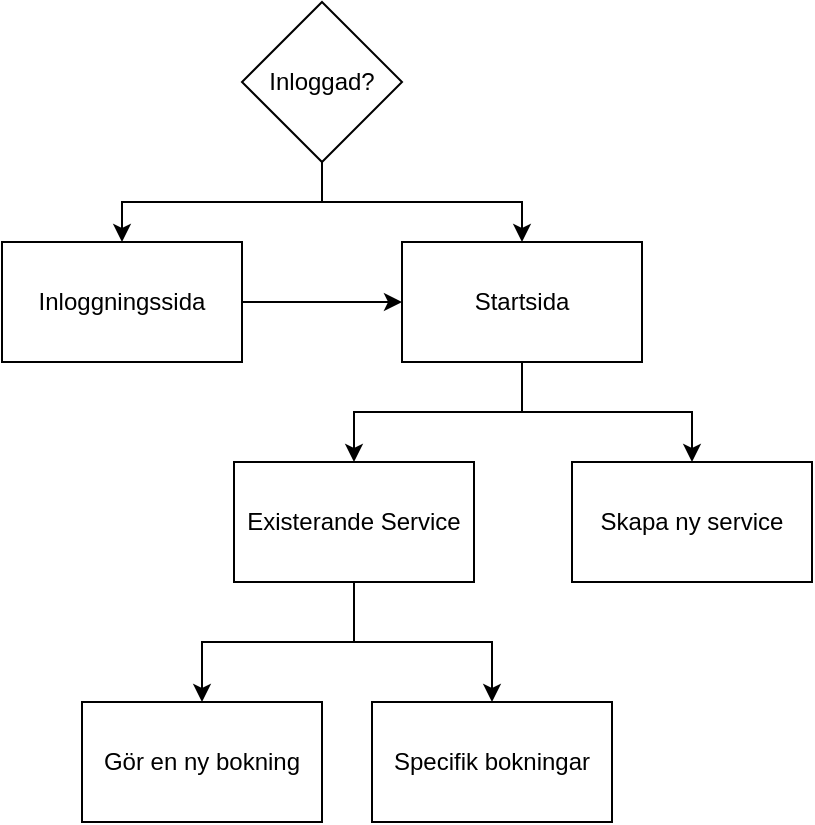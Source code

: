<mxfile version="21.8.2" type="device">
  <diagram id="R2lEEEUBdFMjLlhIrx00" name="Page-1">
    <mxGraphModel dx="1050" dy="534" grid="1" gridSize="10" guides="1" tooltips="1" connect="1" arrows="1" fold="1" page="1" pageScale="1" pageWidth="850" pageHeight="1100" math="0" shadow="0" extFonts="Permanent Marker^https://fonts.googleapis.com/css?family=Permanent+Marker">
      <root>
        <mxCell id="0" />
        <mxCell id="1" parent="0" />
        <mxCell id="27FBeaQJGYEP46KHjfXw-14" style="edgeStyle=orthogonalEdgeStyle;rounded=0;orthogonalLoop=1;jettySize=auto;html=1;entryX=0.5;entryY=0;entryDx=0;entryDy=0;" edge="1" parent="1" source="27FBeaQJGYEP46KHjfXw-1" target="27FBeaQJGYEP46KHjfXw-7">
          <mxGeometry relative="1" as="geometry" />
        </mxCell>
        <mxCell id="27FBeaQJGYEP46KHjfXw-15" style="edgeStyle=orthogonalEdgeStyle;rounded=0;orthogonalLoop=1;jettySize=auto;html=1;" edge="1" parent="1" source="27FBeaQJGYEP46KHjfXw-1" target="27FBeaQJGYEP46KHjfXw-9">
          <mxGeometry relative="1" as="geometry" />
        </mxCell>
        <mxCell id="27FBeaQJGYEP46KHjfXw-1" value="Startsida" style="rounded=0;whiteSpace=wrap;html=1;" vertex="1" parent="1">
          <mxGeometry x="465" y="180" width="120" height="60" as="geometry" />
        </mxCell>
        <mxCell id="27FBeaQJGYEP46KHjfXw-4" style="edgeStyle=orthogonalEdgeStyle;rounded=0;orthogonalLoop=1;jettySize=auto;html=1;" edge="1" parent="1" source="27FBeaQJGYEP46KHjfXw-2" target="27FBeaQJGYEP46KHjfXw-1">
          <mxGeometry relative="1" as="geometry" />
        </mxCell>
        <mxCell id="27FBeaQJGYEP46KHjfXw-5" style="edgeStyle=orthogonalEdgeStyle;rounded=0;orthogonalLoop=1;jettySize=auto;html=1;" edge="1" parent="1" source="27FBeaQJGYEP46KHjfXw-2" target="27FBeaQJGYEP46KHjfXw-3">
          <mxGeometry relative="1" as="geometry" />
        </mxCell>
        <mxCell id="27FBeaQJGYEP46KHjfXw-2" value="Inloggad?" style="rhombus;whiteSpace=wrap;html=1;" vertex="1" parent="1">
          <mxGeometry x="385" y="60" width="80" height="80" as="geometry" />
        </mxCell>
        <mxCell id="27FBeaQJGYEP46KHjfXw-6" style="edgeStyle=orthogonalEdgeStyle;rounded=0;orthogonalLoop=1;jettySize=auto;html=1;entryX=0;entryY=0.5;entryDx=0;entryDy=0;" edge="1" parent="1" source="27FBeaQJGYEP46KHjfXw-3" target="27FBeaQJGYEP46KHjfXw-1">
          <mxGeometry relative="1" as="geometry" />
        </mxCell>
        <mxCell id="27FBeaQJGYEP46KHjfXw-3" value="Inloggningssida" style="rounded=0;whiteSpace=wrap;html=1;" vertex="1" parent="1">
          <mxGeometry x="265" y="180" width="120" height="60" as="geometry" />
        </mxCell>
        <mxCell id="27FBeaQJGYEP46KHjfXw-11" style="edgeStyle=orthogonalEdgeStyle;rounded=0;orthogonalLoop=1;jettySize=auto;html=1;" edge="1" parent="1" source="27FBeaQJGYEP46KHjfXw-7" target="27FBeaQJGYEP46KHjfXw-10">
          <mxGeometry relative="1" as="geometry" />
        </mxCell>
        <mxCell id="27FBeaQJGYEP46KHjfXw-13" style="edgeStyle=orthogonalEdgeStyle;rounded=0;orthogonalLoop=1;jettySize=auto;html=1;" edge="1" parent="1" source="27FBeaQJGYEP46KHjfXw-7" target="27FBeaQJGYEP46KHjfXw-12">
          <mxGeometry relative="1" as="geometry" />
        </mxCell>
        <mxCell id="27FBeaQJGYEP46KHjfXw-7" value="Existerande Service" style="rounded=0;whiteSpace=wrap;html=1;" vertex="1" parent="1">
          <mxGeometry x="381" y="290" width="120" height="60" as="geometry" />
        </mxCell>
        <mxCell id="27FBeaQJGYEP46KHjfXw-9" value="Skapa ny service" style="rounded=0;whiteSpace=wrap;html=1;" vertex="1" parent="1">
          <mxGeometry x="550" y="290" width="120" height="60" as="geometry" />
        </mxCell>
        <mxCell id="27FBeaQJGYEP46KHjfXw-10" value="Gör en ny bokning" style="rounded=0;whiteSpace=wrap;html=1;" vertex="1" parent="1">
          <mxGeometry x="305" y="410" width="120" height="60" as="geometry" />
        </mxCell>
        <mxCell id="27FBeaQJGYEP46KHjfXw-12" value="Specifik bokningar" style="rounded=0;whiteSpace=wrap;html=1;" vertex="1" parent="1">
          <mxGeometry x="450" y="410" width="120" height="60" as="geometry" />
        </mxCell>
      </root>
    </mxGraphModel>
  </diagram>
</mxfile>
